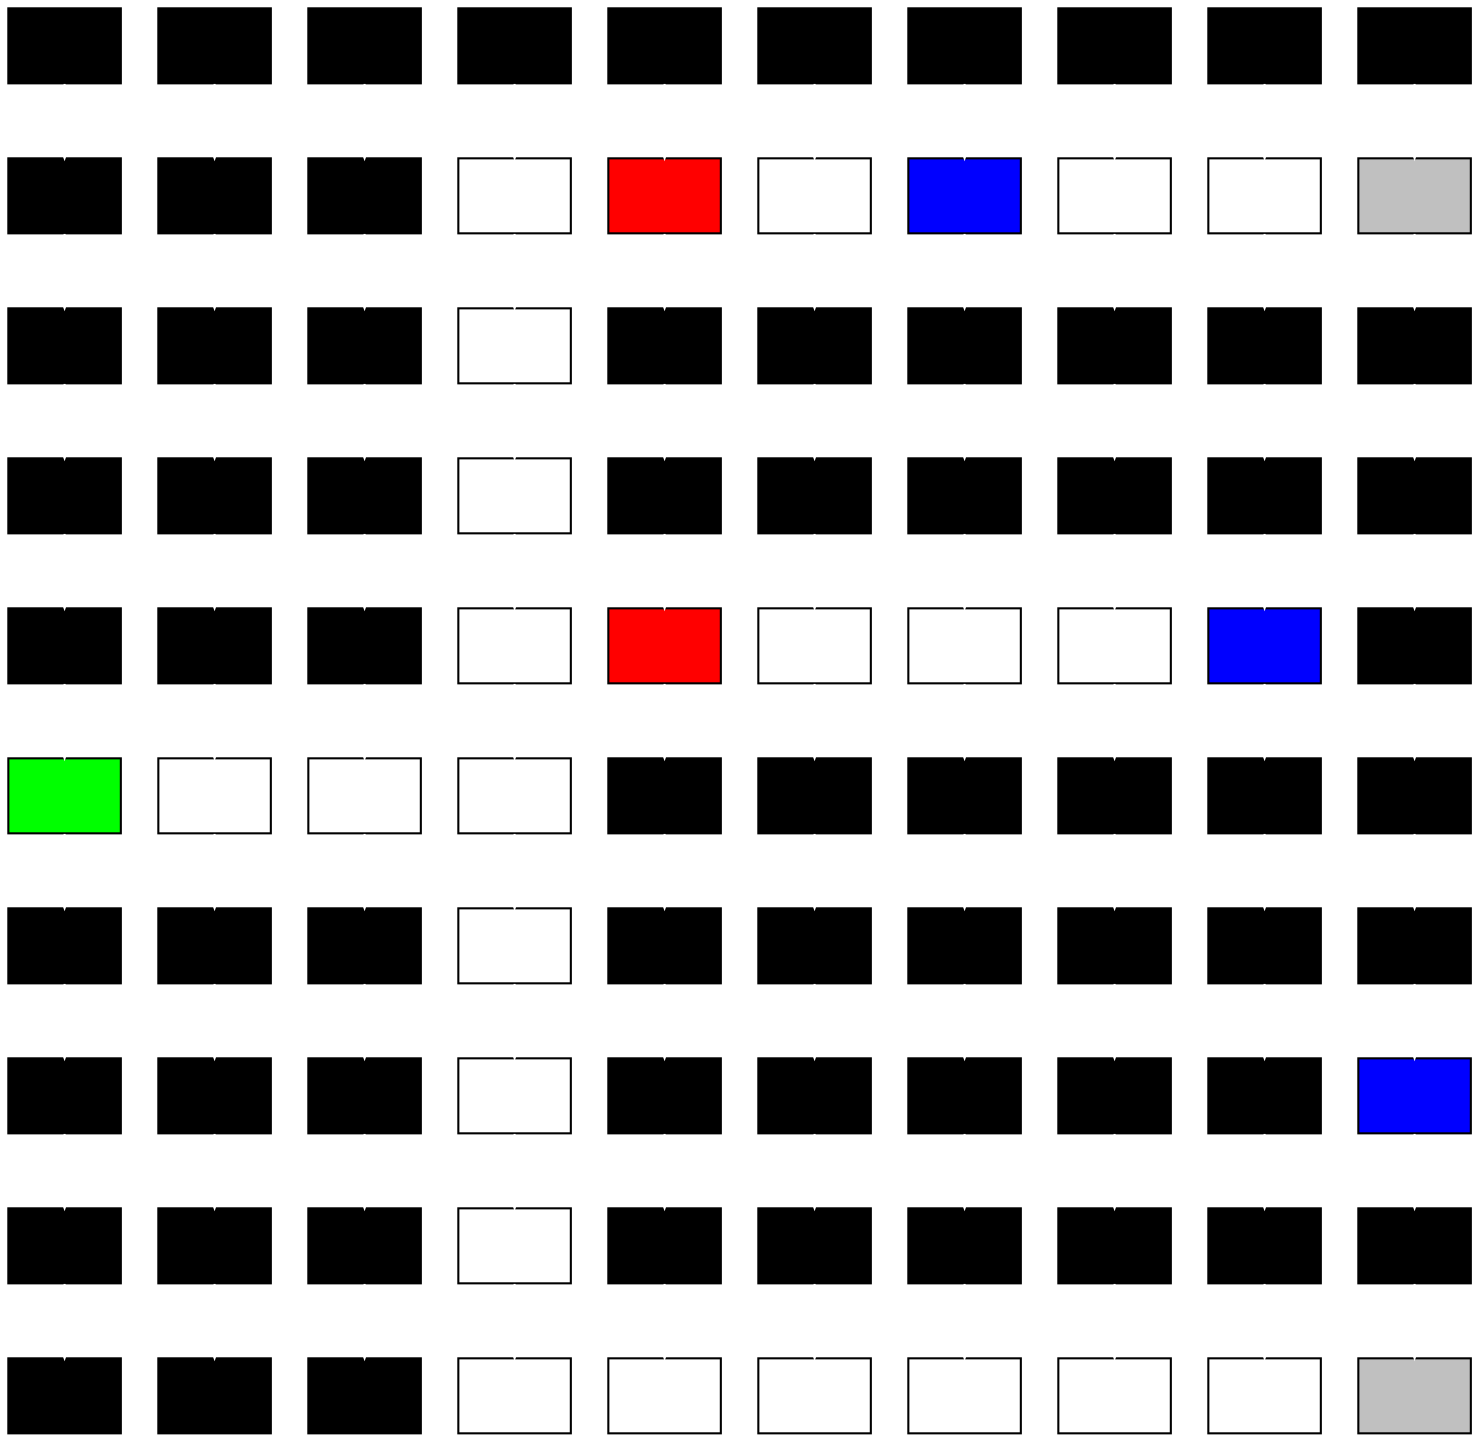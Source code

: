 
digraph cuadro{

    node[shape=box style=filled]
    subgraph laberinto{
        edge[color="white" ,fillcolor="white"]

    nodo0_0[label="", group=0, fillcolor=black]
nodo0_1[label="", group=1, fillcolor=black]
nodo0_2[label="", group=2, fillcolor=black]
nodo0_3[label="", group=3, fillcolor=black]
nodo0_4[label="", group=4, fillcolor=black]
nodo0_5[label="", group=5, fillcolor=black]
nodo0_6[label="", group=6, fillcolor=black]
nodo0_7[label="", group=7, fillcolor=black]
nodo0_8[label="", group=8, fillcolor=black]
nodo0_9[label="", group=9, fillcolor=black]


nodo1_0[label="", group=0, fillcolor=black]
nodo1_1[label="", group=1, fillcolor=black]
nodo1_2[label="", group=2, fillcolor=black]
nodo1_3[label="", group=3, fillcolor=white]
nodo1_4[label="", group=4, fillcolor=red]
nodo1_5[label="", group=5, fillcolor=white]
nodo1_6[label="", group=6, fillcolor=blue]
nodo1_7[label="", group=7, fillcolor=white]
nodo1_8[label="", group=8, fillcolor=white]
nodo1_9[label="", group=9, fillcolor=gray]


nodo2_0[label="", group=0, fillcolor=black]
nodo2_1[label="", group=1, fillcolor=black]
nodo2_2[label="", group=2, fillcolor=black]
nodo2_3[label="", group=3, fillcolor=white]
nodo2_4[label="", group=4, fillcolor=black]
nodo2_5[label="", group=5, fillcolor=black]
nodo2_6[label="", group=6, fillcolor=black]
nodo2_7[label="", group=7, fillcolor=black]
nodo2_8[label="", group=8, fillcolor=black]
nodo2_9[label="", group=9, fillcolor=black]


nodo3_0[label="", group=0, fillcolor=black]
nodo3_1[label="", group=1, fillcolor=black]
nodo3_2[label="", group=2, fillcolor=black]
nodo3_3[label="", group=3, fillcolor=white]
nodo3_4[label="", group=4, fillcolor=black]
nodo3_5[label="", group=5, fillcolor=black]
nodo3_6[label="", group=6, fillcolor=black]
nodo3_7[label="", group=7, fillcolor=black]
nodo3_8[label="", group=8, fillcolor=black]
nodo3_9[label="", group=9, fillcolor=black]


nodo4_0[label="", group=0, fillcolor=black]
nodo4_1[label="", group=1, fillcolor=black]
nodo4_2[label="", group=2, fillcolor=black]
nodo4_3[label="", group=3, fillcolor=white]
nodo4_4[label="", group=4, fillcolor=red]
nodo4_5[label="", group=5, fillcolor=white]
nodo4_6[label="", group=6, fillcolor=white]
nodo4_7[label="", group=7, fillcolor=white]
nodo4_8[label="", group=8, fillcolor=blue]
nodo4_9[label="", group=9, fillcolor=black]


nodo5_0[label="", group=0, fillcolor=green]
nodo5_1[label="", group=1, fillcolor=white]
nodo5_2[label="", group=2, fillcolor=white]
nodo5_3[label="", group=3, fillcolor=white]
nodo5_4[label="", group=4, fillcolor=black]
nodo5_5[label="", group=5, fillcolor=black]
nodo5_6[label="", group=6, fillcolor=black]
nodo5_7[label="", group=7, fillcolor=black]
nodo5_8[label="", group=8, fillcolor=black]
nodo5_9[label="", group=9, fillcolor=black]


nodo6_0[label="", group=0, fillcolor=black]
nodo6_1[label="", group=1, fillcolor=black]
nodo6_2[label="", group=2, fillcolor=black]
nodo6_3[label="", group=3, fillcolor=white]
nodo6_4[label="", group=4, fillcolor=black]
nodo6_5[label="", group=5, fillcolor=black]
nodo6_6[label="", group=6, fillcolor=black]
nodo6_7[label="", group=7, fillcolor=black]
nodo6_8[label="", group=8, fillcolor=black]
nodo6_9[label="", group=9, fillcolor=black]


nodo7_0[label="", group=0, fillcolor=black]
nodo7_1[label="", group=1, fillcolor=black]
nodo7_2[label="", group=2, fillcolor=black]
nodo7_3[label="", group=3, fillcolor=white]
nodo7_4[label="", group=4, fillcolor=black]
nodo7_5[label="", group=5, fillcolor=black]
nodo7_6[label="", group=6, fillcolor=black]
nodo7_7[label="", group=7, fillcolor=black]
nodo7_8[label="", group=8, fillcolor=black]
nodo7_9[label="", group=9, fillcolor=blue]


nodo8_0[label="", group=0, fillcolor=black]
nodo8_1[label="", group=1, fillcolor=black]
nodo8_2[label="", group=2, fillcolor=black]
nodo8_3[label="", group=3, fillcolor=white]
nodo8_4[label="", group=4, fillcolor=black]
nodo8_5[label="", group=5, fillcolor=black]
nodo8_6[label="", group=6, fillcolor=black]
nodo8_7[label="", group=7, fillcolor=black]
nodo8_8[label="", group=8, fillcolor=black]
nodo8_9[label="", group=9, fillcolor=black]


nodo9_0[label="", group=0, fillcolor=black]
nodo9_1[label="", group=1, fillcolor=black]
nodo9_2[label="", group=2, fillcolor=black]
nodo9_3[label="", group=3, fillcolor=white]
nodo9_4[label="", group=4, fillcolor=white]
nodo9_5[label="", group=5, fillcolor=white]
nodo9_6[label="", group=6, fillcolor=white]
nodo9_7[label="", group=7, fillcolor=white]
nodo9_8[label="", group=8, fillcolor=white]
nodo9_9[label="", group=9, fillcolor=gray]


nodo0_0 -> nodo1_0
nodo1_0 -> nodo2_0
nodo2_0 -> nodo3_0
nodo3_0 -> nodo4_0
nodo4_0 -> nodo5_0
nodo5_0 -> nodo6_0
nodo6_0 -> nodo7_0
nodo7_0 -> nodo8_0
nodo8_0 -> nodo9_0


nodo0_1 -> nodo1_1
nodo1_1 -> nodo2_1
nodo2_1 -> nodo3_1
nodo3_1 -> nodo4_1
nodo4_1 -> nodo5_1
nodo5_1 -> nodo6_1
nodo6_1 -> nodo7_1
nodo7_1 -> nodo8_1
nodo8_1 -> nodo9_1


nodo0_2 -> nodo1_2
nodo1_2 -> nodo2_2
nodo2_2 -> nodo3_2
nodo3_2 -> nodo4_2
nodo4_2 -> nodo5_2
nodo5_2 -> nodo6_2
nodo6_2 -> nodo7_2
nodo7_2 -> nodo8_2
nodo8_2 -> nodo9_2


nodo0_3 -> nodo1_3
nodo1_3 -> nodo2_3
nodo2_3 -> nodo3_3
nodo3_3 -> nodo4_3
nodo4_3 -> nodo5_3
nodo5_3 -> nodo6_3
nodo6_3 -> nodo7_3
nodo7_3 -> nodo8_3
nodo8_3 -> nodo9_3


nodo0_4 -> nodo1_4
nodo1_4 -> nodo2_4
nodo2_4 -> nodo3_4
nodo3_4 -> nodo4_4
nodo4_4 -> nodo5_4
nodo5_4 -> nodo6_4
nodo6_4 -> nodo7_4
nodo7_4 -> nodo8_4
nodo8_4 -> nodo9_4


nodo0_5 -> nodo1_5
nodo1_5 -> nodo2_5
nodo2_5 -> nodo3_5
nodo3_5 -> nodo4_5
nodo4_5 -> nodo5_5
nodo5_5 -> nodo6_5
nodo6_5 -> nodo7_5
nodo7_5 -> nodo8_5
nodo8_5 -> nodo9_5


nodo0_6 -> nodo1_6
nodo1_6 -> nodo2_6
nodo2_6 -> nodo3_6
nodo3_6 -> nodo4_6
nodo4_6 -> nodo5_6
nodo5_6 -> nodo6_6
nodo6_6 -> nodo7_6
nodo7_6 -> nodo8_6
nodo8_6 -> nodo9_6


nodo0_7 -> nodo1_7
nodo1_7 -> nodo2_7
nodo2_7 -> nodo3_7
nodo3_7 -> nodo4_7
nodo4_7 -> nodo5_7
nodo5_7 -> nodo6_7
nodo6_7 -> nodo7_7
nodo7_7 -> nodo8_7
nodo8_7 -> nodo9_7


nodo0_8 -> nodo1_8
nodo1_8 -> nodo2_8
nodo2_8 -> nodo3_8
nodo3_8 -> nodo4_8
nodo4_8 -> nodo5_8
nodo5_8 -> nodo6_8
nodo6_8 -> nodo7_8
nodo7_8 -> nodo8_8
nodo8_8 -> nodo9_8


nodo0_9 -> nodo1_9
nodo1_9 -> nodo2_9
nodo2_9 -> nodo3_9
nodo3_9 -> nodo4_9
nodo4_9 -> nodo5_9
nodo5_9 -> nodo6_9
nodo6_9 -> nodo7_9
nodo7_9 -> nodo8_9
nodo8_9 -> nodo9_9


{rank=same;  nodo0_0 , nodo0_1 , nodo0_2 , nodo0_3 , nodo0_4 , nodo0_5 , nodo0_6 , nodo0_7 , nodo0_8 , nodo0_9 }

{rank=same;  nodo1_0 , nodo1_1 , nodo1_2 , nodo1_3 , nodo1_4 , nodo1_5 , nodo1_6 , nodo1_7 , nodo1_8 , nodo1_9 }

{rank=same;  nodo2_0 , nodo2_1 , nodo2_2 , nodo2_3 , nodo2_4 , nodo2_5 , nodo2_6 , nodo2_7 , nodo2_8 , nodo2_9 }

{rank=same;  nodo3_0 , nodo3_1 , nodo3_2 , nodo3_3 , nodo3_4 , nodo3_5 , nodo3_6 , nodo3_7 , nodo3_8 , nodo3_9 }

{rank=same;  nodo4_0 , nodo4_1 , nodo4_2 , nodo4_3 , nodo4_4 , nodo4_5 , nodo4_6 , nodo4_7 , nodo4_8 , nodo4_9 }

{rank=same;  nodo5_0 , nodo5_1 , nodo5_2 , nodo5_3 , nodo5_4 , nodo5_5 , nodo5_6 , nodo5_7 , nodo5_8 , nodo5_9 }

{rank=same;  nodo6_0 , nodo6_1 , nodo6_2 , nodo6_3 , nodo6_4 , nodo6_5 , nodo6_6 , nodo6_7 , nodo6_8 , nodo6_9 }

{rank=same;  nodo7_0 , nodo7_1 , nodo7_2 , nodo7_3 , nodo7_4 , nodo7_5 , nodo7_6 , nodo7_7 , nodo7_8 , nodo7_9 }

{rank=same;  nodo8_0 , nodo8_1 , nodo8_2 , nodo8_3 , nodo8_4 , nodo8_5 , nodo8_6 , nodo8_7 , nodo8_8 , nodo8_9 }

{rank=same;  nodo9_0 , nodo9_1 , nodo9_2 , nodo9_3 , nodo9_4 , nodo9_5 , nodo9_6 , nodo9_7 , nodo9_8 , nodo9_9 }


    }

}